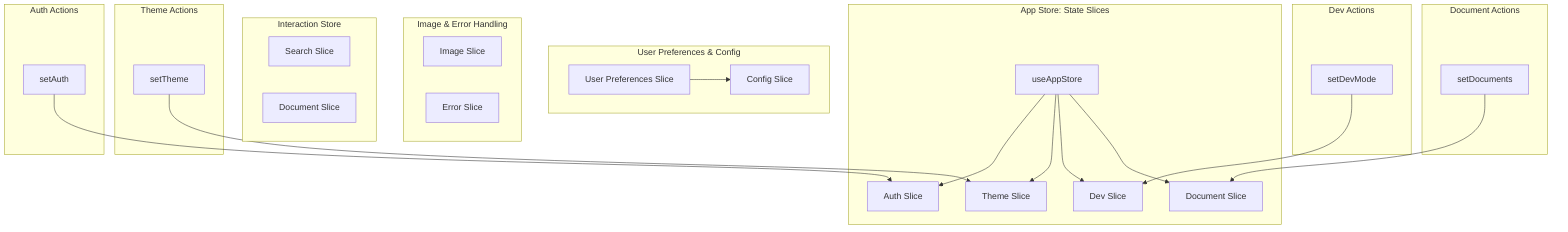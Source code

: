graph TD
%% App Store Slices
    subgraph AppStore [App Store: State Slices]
        A[useAppStore] --> B[Auth Slice]
        A[useAppStore] --> C[Theme Slice]
        A[useAppStore] --> D[Dev Slice]
        A[useAppStore] --> E[Document Slice]
    end

%% User Preferences & Config
    subgraph PreferencesAndConfig [User Preferences & Config]
        G[User Preferences Slice] --> H[Config Slice]
    end

%% Image & Error Handling
    subgraph ImageErrorStore [Image & Error Handling]
        K[Image Slice]
        F[Error Slice]
    end

%% Interaction Store
    subgraph InteractionStore [Interaction Store]
        L[Search Slice]
        M[Document Slice]
    end

%% Actions for Each Slice
    subgraph AuthActions [Auth Actions]
        P[setAuth]
    end

    subgraph ThemeActions [Theme Actions]
        Q[setTheme]
    end

    subgraph DevActions [Dev Actions]
        R[setDevMode]
    end

    subgraph DocumentActions [Document Actions]
        S[setDocuments]
    end

%% Action Flow Connections
    P --> B
    Q --> C
    R --> D
    S --> E